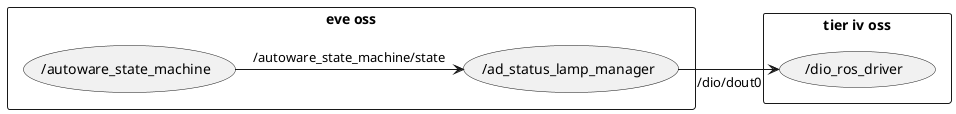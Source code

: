 @startuml

rectangle "eve oss" {
  usecase "/autoware_state_machine"
  usecase "/ad_status_lamp_manager"
}

rectangle "tier iv oss" {
  usecase "/dio_ros_driver"
}
(/autoware_state_machine) -> (/ad_status_lamp_manager) : /autoware_state_machine/state

(/ad_status_lamp_manager) -> (/dio_ros_driver) : /dio/dout0

@enduml

